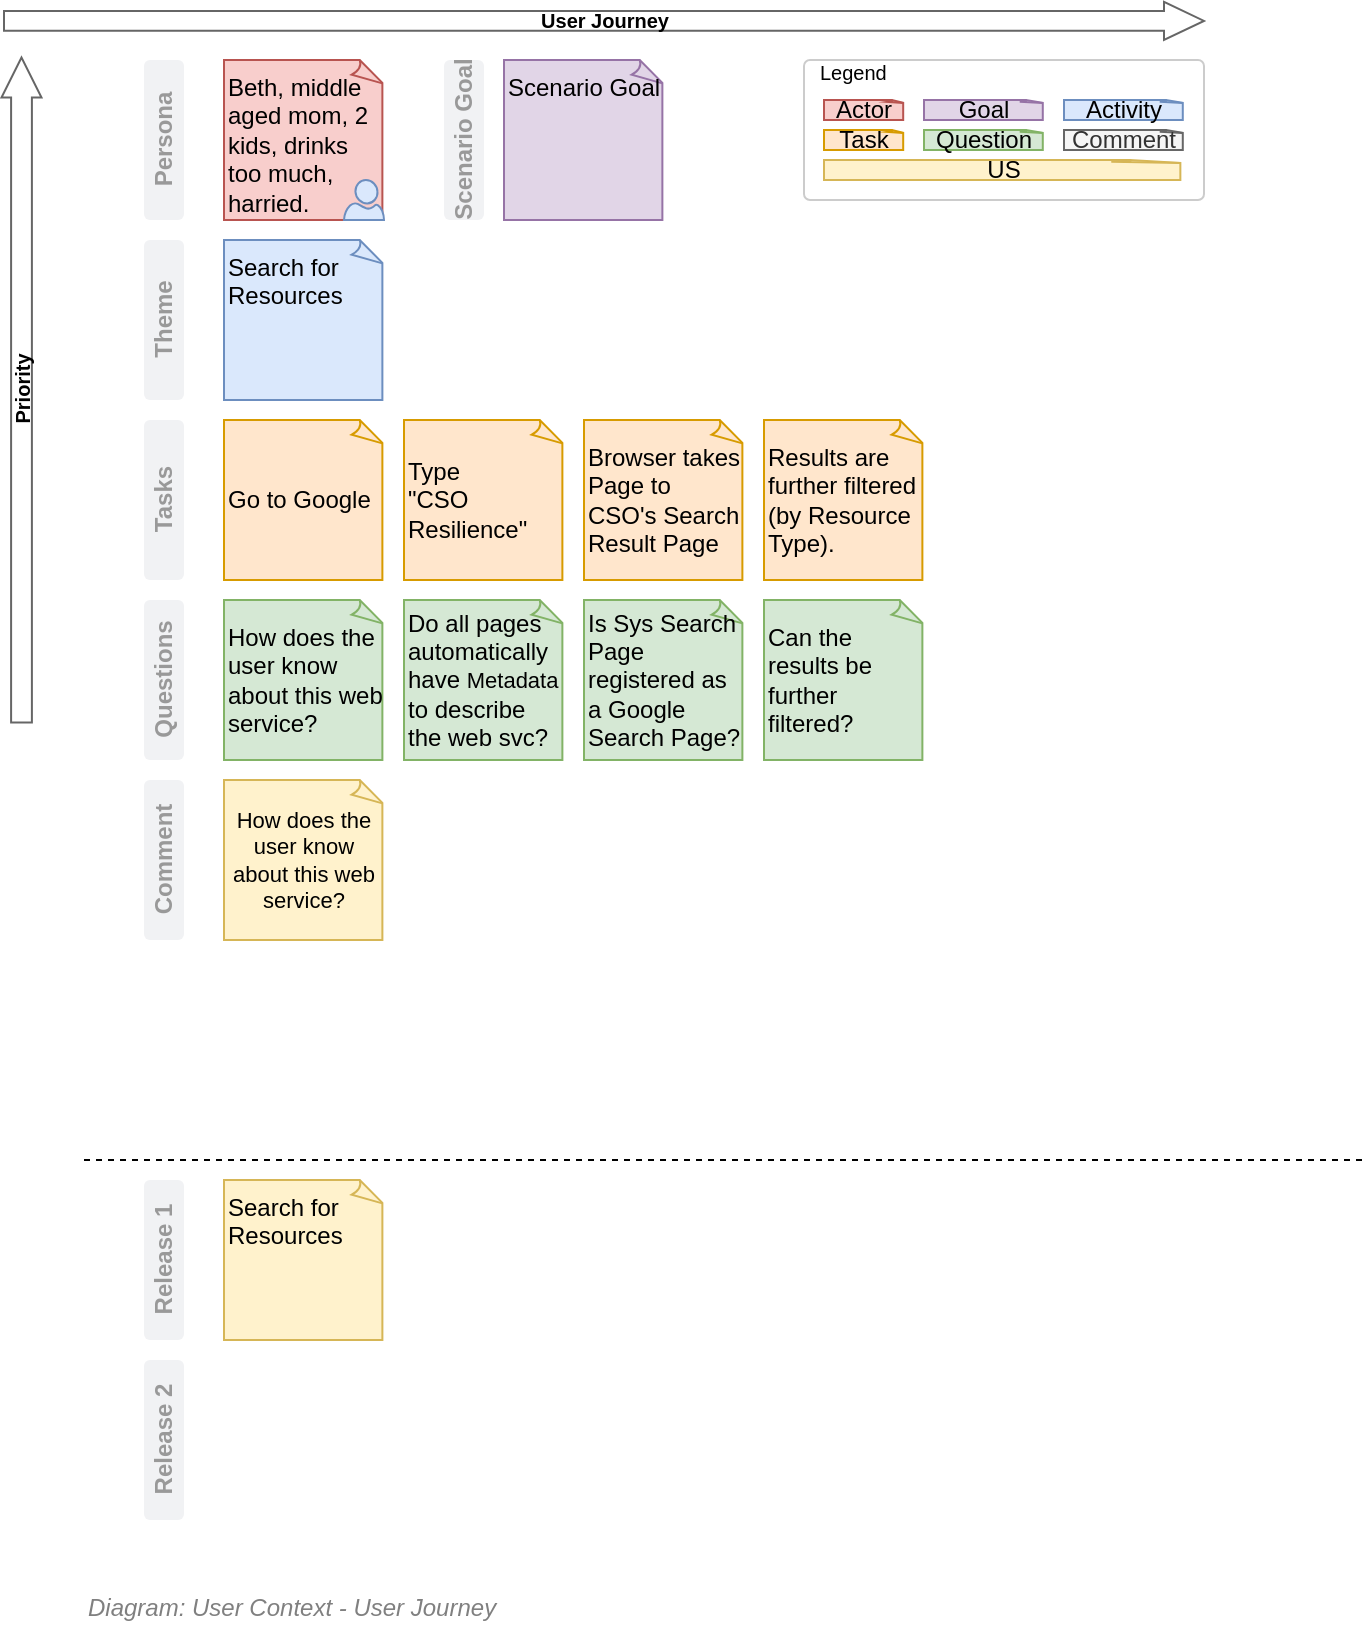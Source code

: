 <mxfile compressed="false" version="20.3.0" type="device">
  <diagram id="DfGPnDsXazVqiwKViWjI" name="User Context/Scenarios">
    <mxGraphModel dx="782" dy="549" grid="1" gridSize="10" guides="1" tooltips="1" connect="1" arrows="1" fold="1" page="1" pageScale="1" pageWidth="827" pageHeight="1169" math="0" shadow="0">
      <root>
        <mxCell id="Cgh6NTacp0guvSp8Maz5-0" />
        <mxCell id="Q1g-TadejF8LuSb_FQtU-2" value="Diagram" parent="Cgh6NTacp0guvSp8Maz5-0" />
        <mxCell id="n3AdXOY8-rTviafI871r-13" value="Beth, middle aged mom, 2 kids, drinks too much, harried." style="whiteSpace=wrap;html=1;shape=mxgraph.basic.document;strokeColor=#b85450;fillColor=#f8cecc;align=left;container=1;collapsible=0;backgroundOutline=0;autosize=0;snapToPoint=1;recursiveResize=0;verticalAlign=top;" parent="Q1g-TadejF8LuSb_FQtU-2" vertex="1">
          <mxGeometry x="190" y="200" width="80" height="80" as="geometry" />
        </mxCell>
        <mxCell id="n3AdXOY8-rTviafI871r-7" value="" style="verticalLabelPosition=bottom;html=1;verticalAlign=top;align=center;strokeColor=#6c8ebf;fillColor=#dae8fc;shape=mxgraph.azure.user;" parent="n3AdXOY8-rTviafI871r-13" vertex="1">
          <mxGeometry x="60" y="60" width="20" height="20" as="geometry" />
        </mxCell>
        <mxCell id="ET_IECHLA3wQ3A_llzP7-0" value="&lt;b&gt;Theme&lt;br&gt;&lt;/b&gt;" style="rounded=1;align=center;fillColor=#F1F2F4;strokeColor=none;html=1;fontColor=#999999;fontSize=12;shadow=0;labelBackgroundColor=none;rotation=0;horizontal=0;" parent="Q1g-TadejF8LuSb_FQtU-2" vertex="1">
          <mxGeometry x="150" y="290" width="20" height="80" as="geometry" />
        </mxCell>
        <mxCell id="ET_IECHLA3wQ3A_llzP7-2" value="Search for Resources" style="whiteSpace=wrap;html=1;shape=mxgraph.basic.document;strokeColor=#6c8ebf;fillColor=#dae8fc;align=left;container=1;collapsible=0;backgroundOutline=0;autosize=0;snapToPoint=1;recursiveResize=0;verticalAlign=top;" parent="Q1g-TadejF8LuSb_FQtU-2" vertex="1">
          <mxGeometry x="190" y="290" width="80" height="80" as="geometry" />
        </mxCell>
        <mxCell id="ET_IECHLA3wQ3A_llzP7-3" value="&lt;b&gt;Persona&lt;br&gt;&lt;/b&gt;" style="rounded=1;align=center;fillColor=#F1F2F4;strokeColor=none;html=1;fontColor=#999999;fontSize=12;shadow=0;labelBackgroundColor=none;rotation=0;horizontal=0;" parent="Q1g-TadejF8LuSb_FQtU-2" vertex="1">
          <mxGeometry x="150" y="200" width="20" height="80" as="geometry" />
        </mxCell>
        <mxCell id="ET_IECHLA3wQ3A_llzP7-4" value="Legend" style="rounded=1;whiteSpace=wrap;html=1;strokeColor=#CCCCCC;fillColor=none;gradientColor=#ffffff;align=left;container=1;collapsible=0;recursiveResize=0;verticalAlign=top;spacing=0;spacingLeft=8;spacingTop=-4;fontSize=10;absoluteArcSize=1;arcSize=6;" parent="Q1g-TadejF8LuSb_FQtU-2" vertex="1">
          <mxGeometry x="480" y="200" width="200" height="70" as="geometry" />
        </mxCell>
        <mxCell id="ET_IECHLA3wQ3A_llzP7-5" value="Activity" style="whiteSpace=wrap;html=1;shape=mxgraph.basic.document;strokeColor=#6c8ebf;fillColor=#dae8fc;align=center;container=1;collapsible=0;backgroundOutline=0;autosize=0;snapToPoint=1;recursiveResize=0;" parent="ET_IECHLA3wQ3A_llzP7-4" vertex="1">
          <mxGeometry x="130" y="20" width="60" height="10" as="geometry" />
        </mxCell>
        <mxCell id="ET_IECHLA3wQ3A_llzP7-6" value="Actor" style="whiteSpace=wrap;html=1;shape=mxgraph.basic.document;strokeColor=#b85450;fillColor=#f8cecc;align=center;container=1;collapsible=0;backgroundOutline=0;autosize=0;snapToPoint=1;recursiveResize=0;" parent="ET_IECHLA3wQ3A_llzP7-4" vertex="1">
          <mxGeometry x="10" y="20" width="40" height="10" as="geometry" />
        </mxCell>
        <mxCell id="ET_IECHLA3wQ3A_llzP7-7" value="Task" style="whiteSpace=wrap;html=1;shape=mxgraph.basic.document;strokeColor=#d79b00;fillColor=#ffe6cc;align=center;container=1;collapsible=0;backgroundOutline=0;autosize=0;snapToPoint=1;recursiveResize=0;" parent="ET_IECHLA3wQ3A_llzP7-4" vertex="1">
          <mxGeometry x="10" y="35" width="40" height="10" as="geometry" />
        </mxCell>
        <mxCell id="ET_IECHLA3wQ3A_llzP7-11" value="Question" style="whiteSpace=wrap;html=1;shape=mxgraph.basic.document;strokeColor=#82b366;fillColor=#d5e8d4;align=center;container=1;collapsible=0;backgroundOutline=0;autosize=0;snapToPoint=1;recursiveResize=0;" parent="ET_IECHLA3wQ3A_llzP7-4" vertex="1">
          <mxGeometry x="60" y="35" width="60" height="10" as="geometry" />
        </mxCell>
        <mxCell id="czCxA7D3fFFpboY4_wAo-10" value="Goal" style="whiteSpace=wrap;html=1;shape=mxgraph.basic.document;strokeColor=#9673a6;fillColor=#e1d5e7;align=center;container=1;collapsible=0;backgroundOutline=0;autosize=0;snapToPoint=1;recursiveResize=0;" parent="ET_IECHLA3wQ3A_llzP7-4" vertex="1">
          <mxGeometry x="60" y="20" width="60" height="10" as="geometry" />
        </mxCell>
        <mxCell id="czCxA7D3fFFpboY4_wAo-36" value="Comment" style="whiteSpace=wrap;html=1;shape=mxgraph.basic.document;strokeColor=#666666;fillColor=#f5f5f5;align=center;container=1;collapsible=0;backgroundOutline=0;autosize=0;snapToPoint=1;recursiveResize=0;fontColor=#333333;" parent="ET_IECHLA3wQ3A_llzP7-4" vertex="1">
          <mxGeometry x="130" y="35" width="60" height="10" as="geometry" />
        </mxCell>
        <mxCell id="czCxA7D3fFFpboY4_wAo-38" value="US" style="whiteSpace=wrap;html=1;shape=mxgraph.basic.document;strokeColor=#d6b656;fillColor=#fff2cc;align=center;container=1;collapsible=0;backgroundOutline=0;autosize=0;snapToPoint=1;recursiveResize=0;" parent="ET_IECHLA3wQ3A_llzP7-4" vertex="1">
          <mxGeometry x="10" y="50" width="180" height="10" as="geometry" />
        </mxCell>
        <mxCell id="ET_IECHLA3wQ3A_llzP7-8" value="&lt;b&gt;Tasks&lt;br&gt;&lt;/b&gt;" style="rounded=1;align=center;fillColor=#F1F2F4;strokeColor=none;html=1;fontColor=#999999;fontSize=12;shadow=0;labelBackgroundColor=none;rotation=0;horizontal=0;" parent="Q1g-TadejF8LuSb_FQtU-2" vertex="1">
          <mxGeometry x="150" y="380" width="20" height="80" as="geometry" />
        </mxCell>
        <mxCell id="ET_IECHLA3wQ3A_llzP7-10" value="Go to Google" style="whiteSpace=wrap;html=1;shape=mxgraph.basic.document;strokeColor=#d79b00;fillColor=#ffe6cc;align=left;container=1;collapsible=0;backgroundOutline=0;autosize=0;snapToPoint=1;recursiveResize=0;" parent="Q1g-TadejF8LuSb_FQtU-2" vertex="1">
          <mxGeometry x="190" y="380" width="80" height="80" as="geometry" />
        </mxCell>
        <mxCell id="czCxA7D3fFFpboY4_wAo-0" value="&lt;b style=&quot;font-size: 10px;&quot;&gt;&lt;font style=&quot;font-size: 10px;&quot; color=&quot;#000000&quot;&gt;User Journey&lt;/font&gt;&lt;/b&gt;" style="html=1;shadow=0;dashed=0;align=center;verticalAlign=middle;shape=mxgraph.arrows2.arrow;dy=0.48;dx=20;notch=0;labelBackgroundColor=none;strokeColor=#666666;strokeWidth=1;fillColor=none;fontSize=10;fontColor=#00994D;" parent="Q1g-TadejF8LuSb_FQtU-2" vertex="1">
          <mxGeometry x="80" y="170.95" width="600" height="19.05" as="geometry" />
        </mxCell>
        <mxCell id="czCxA7D3fFFpboY4_wAo-1" value="&lt;b style=&quot;font-size: 10px;&quot;&gt;&lt;font style=&quot;font-size: 10px;&quot; color=&quot;#000000&quot;&gt;Priority&lt;/font&gt;&lt;/b&gt;" style="html=1;shadow=0;dashed=0;align=center;verticalAlign=middle;shape=mxgraph.arrows2.arrow;dy=0.48;dx=20;notch=0;labelBackgroundColor=none;strokeColor=#666666;strokeWidth=1;fillColor=none;fontSize=10;fontColor=#00994D;rotation=-90;" parent="Q1g-TadejF8LuSb_FQtU-2" vertex="1">
          <mxGeometry x="-77.5" y="355" width="332.5" height="20" as="geometry" />
        </mxCell>
        <mxCell id="czCxA7D3fFFpboY4_wAo-3" value="Type &lt;br&gt;&quot;CSO Resilience&quot;" style="whiteSpace=wrap;html=1;shape=mxgraph.basic.document;strokeColor=#d79b00;fillColor=#ffe6cc;align=left;container=1;collapsible=0;backgroundOutline=0;autosize=0;snapToPoint=1;recursiveResize=0;" parent="Q1g-TadejF8LuSb_FQtU-2" vertex="1">
          <mxGeometry x="280" y="380" width="80" height="80" as="geometry" />
        </mxCell>
        <mxCell id="czCxA7D3fFFpboY4_wAo-4" value="Browser takes Page to CSO&#39;s Search Result Page" style="whiteSpace=wrap;html=1;shape=mxgraph.basic.document;strokeColor=#d79b00;fillColor=#ffe6cc;align=left;container=1;collapsible=0;backgroundOutline=0;autosize=0;snapToPoint=1;recursiveResize=0;" parent="Q1g-TadejF8LuSb_FQtU-2" vertex="1">
          <mxGeometry x="370" y="380" width="80" height="80" as="geometry" />
        </mxCell>
        <mxCell id="czCxA7D3fFFpboY4_wAo-5" value="Scenario Goal" style="whiteSpace=wrap;html=1;shape=mxgraph.basic.document;strokeColor=#9673a6;fillColor=#e1d5e7;align=left;container=1;collapsible=0;backgroundOutline=0;autosize=0;snapToPoint=1;recursiveResize=0;verticalAlign=top;" parent="Q1g-TadejF8LuSb_FQtU-2" vertex="1">
          <mxGeometry x="330" y="200" width="80" height="80" as="geometry" />
        </mxCell>
        <mxCell id="czCxA7D3fFFpboY4_wAo-15" value="" style="shape=image;html=1;verticalAlign=top;verticalLabelPosition=bottom;labelBackgroundColor=#ffffff;imageAspect=0;aspect=fixed;image=https://cdn0.iconfinder.com/data/icons/feather/96/target-128.png;strokeColor=#CCCCCC;strokeWidth=1;fillColor=none;gradientColor=#ffffff;fontSize=10;align=center;fontColor=#3333FF;" parent="czCxA7D3fFFpboY4_wAo-5" vertex="1">
          <mxGeometry x="60" y="62" width="18" height="18" as="geometry" />
        </mxCell>
        <mxCell id="czCxA7D3fFFpboY4_wAo-7" value="&lt;b&gt;Scenario Goal&lt;br&gt;&lt;/b&gt;" style="rounded=1;align=center;fillColor=#F1F2F4;strokeColor=none;html=1;fontColor=#999999;fontSize=12;shadow=0;labelBackgroundColor=none;rotation=0;horizontal=0;" parent="Q1g-TadejF8LuSb_FQtU-2" vertex="1">
          <mxGeometry x="300" y="200" width="20" height="80" as="geometry" />
        </mxCell>
        <mxCell id="czCxA7D3fFFpboY4_wAo-8" value="&lt;b&gt;Questions&lt;br&gt;&lt;/b&gt;" style="rounded=1;align=center;fillColor=#F1F2F4;strokeColor=none;html=1;fontColor=#999999;fontSize=12;shadow=0;labelBackgroundColor=none;rotation=0;horizontal=0;" parent="Q1g-TadejF8LuSb_FQtU-2" vertex="1">
          <mxGeometry x="150" y="470" width="20" height="80" as="geometry" />
        </mxCell>
        <mxCell id="czCxA7D3fFFpboY4_wAo-9" value="Do all pages automatically have &lt;font style=&quot;font-size: 11px&quot;&gt;Metadata&lt;/font&gt; to describe the web svc?" style="whiteSpace=wrap;html=1;shape=mxgraph.basic.document;strokeColor=#82b366;fillColor=#d5e8d4;align=left;container=1;collapsible=0;backgroundOutline=0;autosize=0;snapToPoint=1;recursiveResize=0;" parent="Q1g-TadejF8LuSb_FQtU-2" vertex="1">
          <mxGeometry x="280" y="470" width="80" height="80" as="geometry" />
        </mxCell>
        <mxCell id="czCxA7D3fFFpboY4_wAo-19" value="" style="endArrow=none;dashed=1;html=1;fontSize=10;fontColor=#3333FF;" parent="Q1g-TadejF8LuSb_FQtU-2" edge="1">
          <mxGeometry width="50" height="50" relative="1" as="geometry">
            <mxPoint x="120" y="750" as="sourcePoint" />
            <mxPoint x="760" y="750" as="targetPoint" />
          </mxGeometry>
        </mxCell>
        <mxCell id="czCxA7D3fFFpboY4_wAo-23" value="&lt;b&gt;Release 2&lt;br&gt;&lt;/b&gt;" style="rounded=1;align=center;fillColor=#F1F2F4;strokeColor=none;html=1;fontColor=#999999;fontSize=12;shadow=0;labelBackgroundColor=none;rotation=0;horizontal=0;" parent="Q1g-TadejF8LuSb_FQtU-2" vertex="1">
          <mxGeometry x="150" y="850" width="20" height="80" as="geometry" />
        </mxCell>
        <mxCell id="czCxA7D3fFFpboY4_wAo-27" value="&lt;b&gt;Release 1&lt;br&gt;&lt;/b&gt;" style="rounded=1;align=center;fillColor=#F1F2F4;strokeColor=none;html=1;fontColor=#999999;fontSize=12;shadow=0;labelBackgroundColor=none;rotation=0;horizontal=0;" parent="Q1g-TadejF8LuSb_FQtU-2" vertex="1">
          <mxGeometry x="150" y="760" width="20" height="80" as="geometry" />
        </mxCell>
        <mxCell id="czCxA7D3fFFpboY4_wAo-28" value="Is Sys Search Page registered as a Google Search Page?" style="whiteSpace=wrap;html=1;shape=mxgraph.basic.document;strokeColor=#82b366;fillColor=#d5e8d4;align=left;container=1;collapsible=0;backgroundOutline=0;autosize=0;snapToPoint=1;recursiveResize=0;" parent="Q1g-TadejF8LuSb_FQtU-2" vertex="1">
          <mxGeometry x="370" y="470" width="80" height="80" as="geometry" />
        </mxCell>
        <mxCell id="czCxA7D3fFFpboY4_wAo-29" value="How does the user know about this web service?" style="whiteSpace=wrap;html=1;shape=mxgraph.basic.document;strokeColor=#82b366;fillColor=#d5e8d4;align=left;container=1;collapsible=0;backgroundOutline=0;autosize=0;snapToPoint=1;recursiveResize=0;" parent="Q1g-TadejF8LuSb_FQtU-2" vertex="1">
          <mxGeometry x="190" y="470" width="80" height="80" as="geometry" />
        </mxCell>
        <mxCell id="czCxA7D3fFFpboY4_wAo-30" value="Can the results be further filtered?" style="whiteSpace=wrap;html=1;shape=mxgraph.basic.document;strokeColor=#82b366;fillColor=#d5e8d4;align=left;container=1;collapsible=0;backgroundOutline=0;autosize=0;snapToPoint=1;recursiveResize=0;" parent="Q1g-TadejF8LuSb_FQtU-2" vertex="1">
          <mxGeometry x="460" y="470" width="80" height="80" as="geometry" />
        </mxCell>
        <mxCell id="czCxA7D3fFFpboY4_wAo-31" value="Results are further filtered (by Resource Type)." style="whiteSpace=wrap;html=1;shape=mxgraph.basic.document;strokeColor=#d79b00;fillColor=#ffe6cc;align=left;container=1;collapsible=0;backgroundOutline=0;autosize=0;snapToPoint=1;recursiveResize=0;" parent="Q1g-TadejF8LuSb_FQtU-2" vertex="1">
          <mxGeometry x="460" y="380" width="80" height="80" as="geometry" />
        </mxCell>
        <mxCell id="czCxA7D3fFFpboY4_wAo-34" value="&lt;b&gt;Comment&lt;br&gt;&lt;/b&gt;" style="rounded=1;align=center;fillColor=#F1F2F4;strokeColor=none;html=1;fontColor=#999999;fontSize=12;shadow=0;labelBackgroundColor=none;rotation=0;horizontal=0;" parent="Q1g-TadejF8LuSb_FQtU-2" vertex="1">
          <mxGeometry x="150" y="560" width="20" height="80" as="geometry" />
        </mxCell>
        <mxCell id="czCxA7D3fFFpboY4_wAo-35" value="How does the user know about this web service?" style="whiteSpace=wrap;html=1;shape=mxgraph.basic.document;strokeColor=#d6b656;fillColor=#fff2cc;align=center;container=1;collapsible=0;backgroundOutline=0;autosize=0;snapToPoint=1;recursiveResize=0;rounded=0;fontSize=11;arcSize=12;" parent="Q1g-TadejF8LuSb_FQtU-2" vertex="1">
          <mxGeometry x="190" y="560" width="80" height="80" as="geometry" />
        </mxCell>
        <mxCell id="czCxA7D3fFFpboY4_wAo-37" value="Search for Resources" style="whiteSpace=wrap;html=1;shape=mxgraph.basic.document;strokeColor=#d6b656;fillColor=#fff2cc;align=left;container=1;collapsible=0;backgroundOutline=0;autosize=0;snapToPoint=1;recursiveResize=0;verticalAlign=top;" parent="Q1g-TadejF8LuSb_FQtU-2" vertex="1">
          <mxGeometry x="190" y="760" width="80" height="80" as="geometry" />
        </mxCell>
        <mxCell id="Q1g-TadejF8LuSb_FQtU-0" value="Title/Diagram" parent="Cgh6NTacp0guvSp8Maz5-0" />
        <mxCell id="Q1g-TadejF8LuSb_FQtU-1" value="&lt;font style=&quot;font-size: 12px&quot;&gt;&lt;span&gt;Diagram: &lt;/span&gt;User Context - User Journey&amp;nbsp;&lt;/font&gt;" style="text;strokeColor=none;fillColor=none;html=1;fontSize=24;fontStyle=2;verticalAlign=middle;align=left;shadow=0;glass=0;comic=0;opacity=30;fontColor=#808080;" parent="Q1g-TadejF8LuSb_FQtU-0" vertex="1">
          <mxGeometry x="120" y="960" width="520" height="20" as="geometry" />
        </mxCell>
        <mxCell id="Cgh6NTacp0guvSp8Maz5-1" value="About" parent="Cgh6NTacp0guvSp8Maz5-0" />
      </root>
    </mxGraphModel>
  </diagram>
</mxfile>

